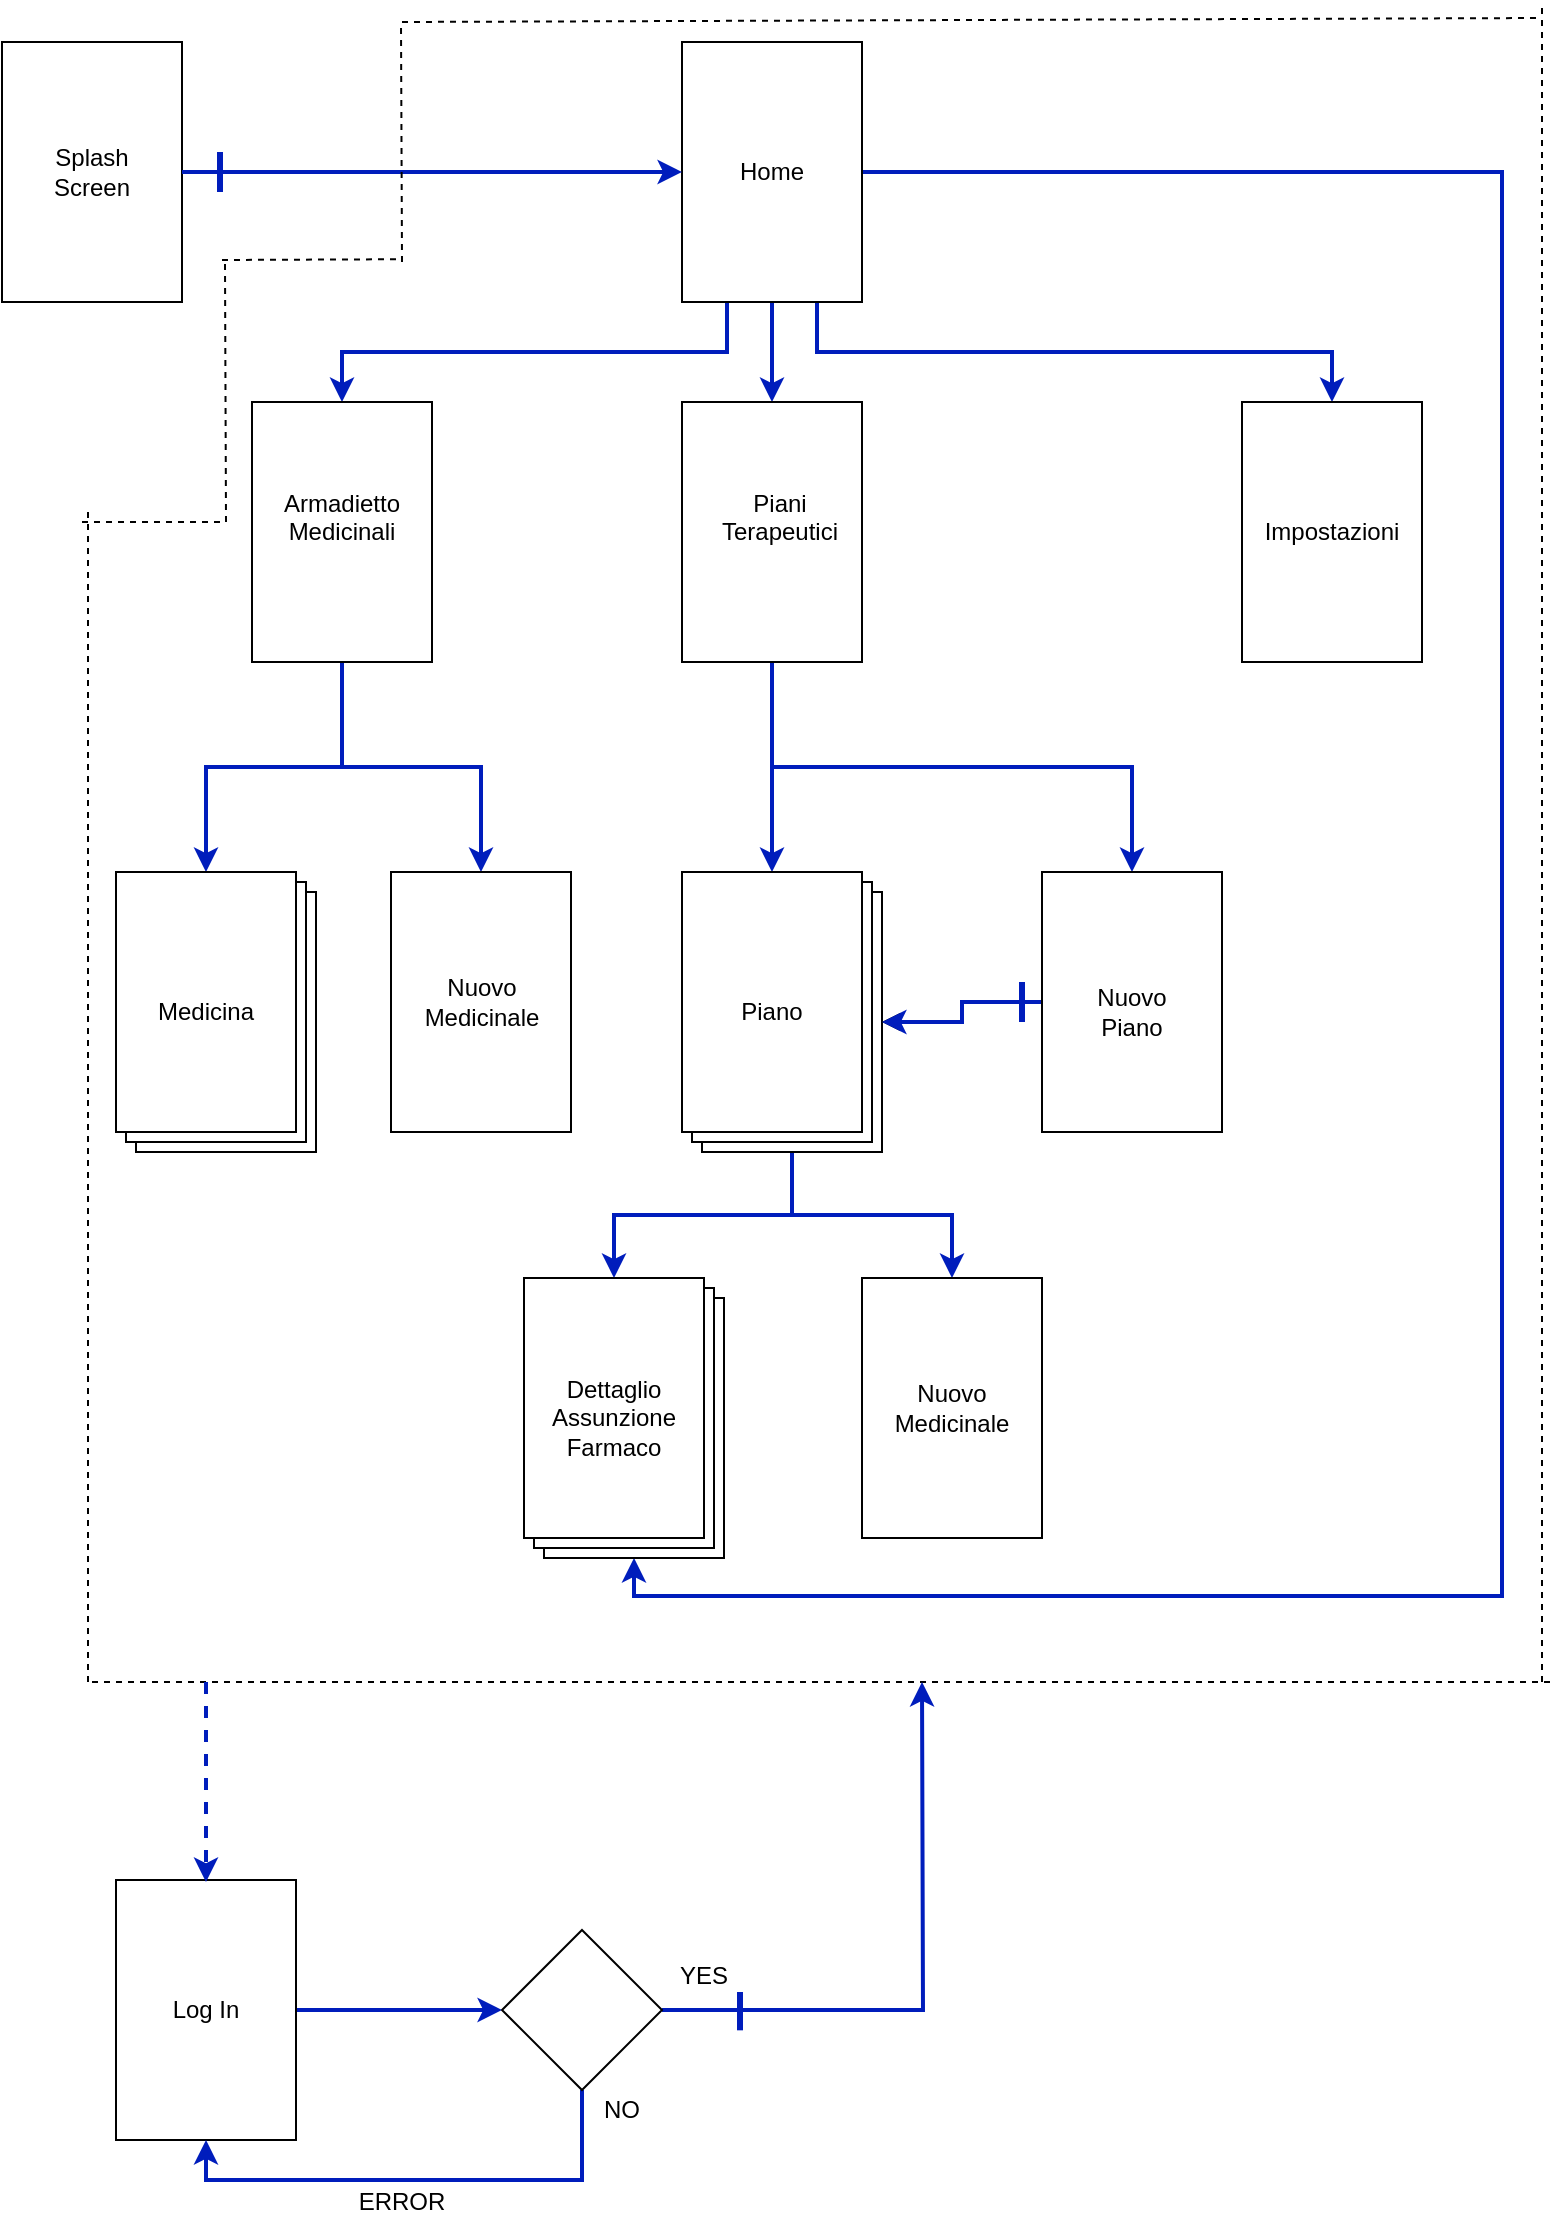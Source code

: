 <mxfile version="12.1.3" type="device" pages="1"><diagram id="-Vf4U4EAV0E6V_vL060w" name="Page-1"><mxGraphModel dx="2206" dy="1280" grid="1" gridSize="10" guides="1" tooltips="1" connect="1" arrows="1" fold="1" page="1" pageScale="1" pageWidth="827" pageHeight="1169" math="0" shadow="0"><root><mxCell id="0"/><mxCell id="1" parent="0"/><mxCell id="IYd1wmUQZbLdkVf0z2K7-1" value="" style="rounded=0;whiteSpace=wrap;html=1;" parent="1" vertex="1"><mxGeometry x="20" y="20" width="90" height="130" as="geometry"/></mxCell><mxCell id="IYd1wmUQZbLdkVf0z2K7-2" value="&lt;div&gt;Splash&lt;/div&gt;&lt;div&gt;Screen&lt;/div&gt;" style="text;html=1;strokeColor=none;fillColor=none;align=center;verticalAlign=middle;whiteSpace=wrap;rounded=0;" parent="1" vertex="1"><mxGeometry x="45" y="75" width="40" height="20" as="geometry"/></mxCell><mxCell id="IYd1wmUQZbLdkVf0z2K7-52" style="edgeStyle=orthogonalEdgeStyle;rounded=0;orthogonalLoop=1;jettySize=auto;html=1;exitX=0.25;exitY=1;exitDx=0;exitDy=0;entryX=0.5;entryY=0;entryDx=0;entryDy=0;fillColor=#0050ef;strokeColor=#001DBC;strokeWidth=2;" parent="1" source="IYd1wmUQZbLdkVf0z2K7-3" target="IYd1wmUQZbLdkVf0z2K7-13" edge="1"><mxGeometry relative="1" as="geometry"/></mxCell><mxCell id="IYd1wmUQZbLdkVf0z2K7-53" style="edgeStyle=orthogonalEdgeStyle;rounded=0;orthogonalLoop=1;jettySize=auto;html=1;exitX=0.5;exitY=1;exitDx=0;exitDy=0;entryX=0.5;entryY=0;entryDx=0;entryDy=0;strokeWidth=2;fillColor=#0050ef;strokeColor=#001DBC;" parent="1" source="IYd1wmUQZbLdkVf0z2K7-3" target="IYd1wmUQZbLdkVf0z2K7-16" edge="1"><mxGeometry relative="1" as="geometry"/></mxCell><mxCell id="IYd1wmUQZbLdkVf0z2K7-54" style="edgeStyle=orthogonalEdgeStyle;rounded=0;orthogonalLoop=1;jettySize=auto;html=1;exitX=0.75;exitY=1;exitDx=0;exitDy=0;fillColor=#0050ef;strokeColor=#001DBC;strokeWidth=2;" parent="1" source="IYd1wmUQZbLdkVf0z2K7-3" target="IYd1wmUQZbLdkVf0z2K7-9" edge="1"><mxGeometry relative="1" as="geometry"/></mxCell><mxCell id="IYd1wmUQZbLdkVf0z2K7-76" style="edgeStyle=orthogonalEdgeStyle;rounded=0;orthogonalLoop=1;jettySize=auto;html=1;exitX=1;exitY=0.5;exitDx=0;exitDy=0;entryX=0.5;entryY=1;entryDx=0;entryDy=0;fillColor=#0050ef;strokeColor=#001DBC;strokeWidth=2;" parent="1" source="IYd1wmUQZbLdkVf0z2K7-3" target="IYd1wmUQZbLdkVf0z2K7-63" edge="1"><mxGeometry relative="1" as="geometry"><Array as="points"><mxPoint x="770" y="85"/><mxPoint x="770" y="797"/><mxPoint x="336" y="797"/></Array></mxGeometry></mxCell><mxCell id="IYd1wmUQZbLdkVf0z2K7-3" value="" style="rounded=0;whiteSpace=wrap;html=1;" parent="1" vertex="1"><mxGeometry x="360" y="20" width="90" height="130" as="geometry"/></mxCell><mxCell id="IYd1wmUQZbLdkVf0z2K7-4" value="&lt;div&gt;Home&lt;/div&gt;" style="text;html=1;strokeColor=none;fillColor=none;align=center;verticalAlign=middle;whiteSpace=wrap;rounded=0;" parent="1" vertex="1"><mxGeometry x="385" y="75" width="40" height="20" as="geometry"/></mxCell><mxCell id="IYd1wmUQZbLdkVf0z2K7-7" value="" style="endArrow=classic;html=1;exitX=1;exitY=0.5;exitDx=0;exitDy=0;entryX=0;entryY=0.5;entryDx=0;entryDy=0;fillColor=#0050ef;strokeColor=#001DBC;strokeWidth=2;" parent="1" source="IYd1wmUQZbLdkVf0z2K7-1" target="IYd1wmUQZbLdkVf0z2K7-3" edge="1"><mxGeometry width="50" height="50" relative="1" as="geometry"><mxPoint x="290" y="110" as="sourcePoint"/><mxPoint x="340" y="60" as="targetPoint"/></mxGeometry></mxCell><mxCell id="IYd1wmUQZbLdkVf0z2K7-8" value="" style="endArrow=none;html=1;fillColor=#0050ef;strokeColor=#001DBC;strokeWidth=3;" parent="1" edge="1"><mxGeometry width="50" height="50" relative="1" as="geometry"><mxPoint x="129" y="95" as="sourcePoint"/><mxPoint x="129" y="75" as="targetPoint"/></mxGeometry></mxCell><mxCell id="IYd1wmUQZbLdkVf0z2K7-9" value="" style="rounded=0;whiteSpace=wrap;html=1;" parent="1" vertex="1"><mxGeometry x="640" y="200" width="90" height="130" as="geometry"/></mxCell><mxCell id="IYd1wmUQZbLdkVf0z2K7-12" value="Impostazioni" style="text;html=1;strokeColor=none;fillColor=none;align=center;verticalAlign=middle;whiteSpace=wrap;rounded=0;" parent="1" vertex="1"><mxGeometry x="665" y="255" width="40" height="20" as="geometry"/></mxCell><mxCell id="IYd1wmUQZbLdkVf0z2K7-71" style="edgeStyle=orthogonalEdgeStyle;rounded=0;orthogonalLoop=1;jettySize=auto;html=1;exitX=0.5;exitY=1;exitDx=0;exitDy=0;entryX=0.5;entryY=0;entryDx=0;entryDy=0;strokeWidth=2;fillColor=#0050ef;strokeColor=#001DBC;" parent="1" source="IYd1wmUQZbLdkVf0z2K7-13" target="IYd1wmUQZbLdkVf0z2K7-32" edge="1"><mxGeometry relative="1" as="geometry"/></mxCell><mxCell id="IYd1wmUQZbLdkVf0z2K7-72" style="edgeStyle=orthogonalEdgeStyle;rounded=0;orthogonalLoop=1;jettySize=auto;html=1;exitX=0.5;exitY=1;exitDx=0;exitDy=0;entryX=0.5;entryY=0;entryDx=0;entryDy=0;fillColor=#0050ef;strokeColor=#001DBC;strokeWidth=2;" parent="1" source="IYd1wmUQZbLdkVf0z2K7-13" target="IYd1wmUQZbLdkVf0z2K7-36" edge="1"><mxGeometry relative="1" as="geometry"/></mxCell><mxCell id="IYd1wmUQZbLdkVf0z2K7-13" value="" style="rounded=0;whiteSpace=wrap;html=1;" parent="1" vertex="1"><mxGeometry x="145" y="200" width="90" height="130" as="geometry"/></mxCell><mxCell id="IYd1wmUQZbLdkVf0z2K7-14" value="&lt;div&gt;Armadietto&lt;/div&gt;&lt;div&gt;Medicinali&lt;/div&gt;&lt;div&gt;&lt;br&gt;&lt;/div&gt;" style="text;html=1;strokeColor=none;fillColor=none;align=center;verticalAlign=middle;whiteSpace=wrap;rounded=0;" parent="1" vertex="1"><mxGeometry x="170" y="255" width="40" height="20" as="geometry"/></mxCell><mxCell id="IYd1wmUQZbLdkVf0z2K7-73" style="edgeStyle=orthogonalEdgeStyle;rounded=0;orthogonalLoop=1;jettySize=auto;html=1;exitX=0.5;exitY=1;exitDx=0;exitDy=0;entryX=0.5;entryY=0;entryDx=0;entryDy=0;fillColor=#0050ef;strokeColor=#001DBC;strokeWidth=2;" parent="1" source="IYd1wmUQZbLdkVf0z2K7-16" target="IYd1wmUQZbLdkVf0z2K7-41" edge="1"><mxGeometry relative="1" as="geometry"/></mxCell><mxCell id="IYd1wmUQZbLdkVf0z2K7-74" style="edgeStyle=orthogonalEdgeStyle;rounded=0;orthogonalLoop=1;jettySize=auto;html=1;exitX=0.5;exitY=1;exitDx=0;exitDy=0;fillColor=#0050ef;strokeColor=#001DBC;strokeWidth=2;" parent="1" source="IYd1wmUQZbLdkVf0z2K7-16" target="IYd1wmUQZbLdkVf0z2K7-44" edge="1"><mxGeometry relative="1" as="geometry"/></mxCell><mxCell id="IYd1wmUQZbLdkVf0z2K7-16" value="" style="rounded=0;whiteSpace=wrap;html=1;" parent="1" vertex="1"><mxGeometry x="360" y="200" width="90" height="130" as="geometry"/></mxCell><mxCell id="IYd1wmUQZbLdkVf0z2K7-17" value="&lt;div&gt;Piani&lt;/div&gt;&lt;div&gt;Terapeutici&lt;/div&gt;&lt;div&gt;&lt;br&gt;&lt;/div&gt;" style="text;html=1;strokeColor=none;fillColor=none;align=center;verticalAlign=middle;whiteSpace=wrap;rounded=0;" parent="1" vertex="1"><mxGeometry x="389" y="255" width="40" height="20" as="geometry"/></mxCell><mxCell id="IYd1wmUQZbLdkVf0z2K7-30" value="" style="rounded=0;whiteSpace=wrap;html=1;" parent="1" vertex="1"><mxGeometry x="87" y="445" width="90" height="130" as="geometry"/></mxCell><mxCell id="IYd1wmUQZbLdkVf0z2K7-31" value="" style="rounded=0;whiteSpace=wrap;html=1;" parent="1" vertex="1"><mxGeometry x="82" y="440" width="90" height="130" as="geometry"/></mxCell><mxCell id="IYd1wmUQZbLdkVf0z2K7-32" value="" style="rounded=0;whiteSpace=wrap;html=1;" parent="1" vertex="1"><mxGeometry x="77" y="435" width="90" height="130" as="geometry"/></mxCell><mxCell id="IYd1wmUQZbLdkVf0z2K7-33" value="Medicina" style="text;html=1;strokeColor=none;fillColor=none;align=center;verticalAlign=middle;whiteSpace=wrap;rounded=0;" parent="1" vertex="1"><mxGeometry x="102" y="495" width="40" height="20" as="geometry"/></mxCell><mxCell id="IYd1wmUQZbLdkVf0z2K7-36" value="" style="rounded=0;whiteSpace=wrap;html=1;" parent="1" vertex="1"><mxGeometry x="214.5" y="435" width="90" height="130" as="geometry"/></mxCell><mxCell id="IYd1wmUQZbLdkVf0z2K7-37" value="&lt;div&gt;Nuovo&lt;/div&gt;&lt;div&gt;Medicinale&lt;/div&gt;" style="text;html=1;strokeColor=none;fillColor=none;align=center;verticalAlign=middle;whiteSpace=wrap;rounded=0;" parent="1" vertex="1"><mxGeometry x="239.5" y="490" width="40" height="20" as="geometry"/></mxCell><mxCell id="IYd1wmUQZbLdkVf0z2K7-67" style="edgeStyle=orthogonalEdgeStyle;rounded=0;orthogonalLoop=1;jettySize=auto;html=1;exitX=0.5;exitY=1;exitDx=0;exitDy=0;strokeWidth=2;fillColor=#0050ef;strokeColor=#001DBC;" parent="1" source="IYd1wmUQZbLdkVf0z2K7-39" target="IYd1wmUQZbLdkVf0z2K7-65" edge="1"><mxGeometry relative="1" as="geometry"/></mxCell><mxCell id="IYd1wmUQZbLdkVf0z2K7-70" style="edgeStyle=orthogonalEdgeStyle;rounded=0;orthogonalLoop=1;jettySize=auto;html=1;exitX=0.5;exitY=1;exitDx=0;exitDy=0;entryX=0.5;entryY=0;entryDx=0;entryDy=0;fillColor=#0050ef;strokeColor=#001DBC;strokeWidth=2;" parent="1" source="IYd1wmUQZbLdkVf0z2K7-39" target="IYd1wmUQZbLdkVf0z2K7-68" edge="1"><mxGeometry relative="1" as="geometry"/></mxCell><mxCell id="IYd1wmUQZbLdkVf0z2K7-39" value="" style="rounded=0;whiteSpace=wrap;html=1;" parent="1" vertex="1"><mxGeometry x="370" y="445" width="90" height="130" as="geometry"/></mxCell><mxCell id="IYd1wmUQZbLdkVf0z2K7-40" value="" style="rounded=0;whiteSpace=wrap;html=1;" parent="1" vertex="1"><mxGeometry x="365" y="440" width="90" height="130" as="geometry"/></mxCell><mxCell id="IYd1wmUQZbLdkVf0z2K7-41" value="" style="rounded=0;whiteSpace=wrap;html=1;" parent="1" vertex="1"><mxGeometry x="360" y="435" width="90" height="130" as="geometry"/></mxCell><mxCell id="IYd1wmUQZbLdkVf0z2K7-42" value="Piano" style="text;html=1;strokeColor=none;fillColor=none;align=center;verticalAlign=middle;whiteSpace=wrap;rounded=0;" parent="1" vertex="1"><mxGeometry x="385" y="495" width="40" height="20" as="geometry"/></mxCell><mxCell id="IYd1wmUQZbLdkVf0z2K7-58" style="edgeStyle=orthogonalEdgeStyle;rounded=0;orthogonalLoop=1;jettySize=auto;html=1;exitX=0;exitY=0.5;exitDx=0;exitDy=0;entryX=1;entryY=0.5;entryDx=0;entryDy=0;" parent="1" source="IYd1wmUQZbLdkVf0z2K7-44" target="IYd1wmUQZbLdkVf0z2K7-39" edge="1"><mxGeometry relative="1" as="geometry"/></mxCell><mxCell id="IYd1wmUQZbLdkVf0z2K7-75" value="" style="edgeStyle=orthogonalEdgeStyle;rounded=0;orthogonalLoop=1;jettySize=auto;html=1;fillColor=#0050ef;strokeColor=#001DBC;strokeWidth=2;" parent="1" source="IYd1wmUQZbLdkVf0z2K7-44" target="IYd1wmUQZbLdkVf0z2K7-39" edge="1"><mxGeometry relative="1" as="geometry"/></mxCell><mxCell id="IYd1wmUQZbLdkVf0z2K7-44" value="" style="rounded=0;whiteSpace=wrap;html=1;" parent="1" vertex="1"><mxGeometry x="540" y="435" width="90" height="130" as="geometry"/></mxCell><mxCell id="IYd1wmUQZbLdkVf0z2K7-45" value="&lt;div&gt;Nuovo&lt;/div&gt;&lt;div&gt;Piano&lt;br&gt;&lt;/div&gt;" style="text;html=1;strokeColor=none;fillColor=none;align=center;verticalAlign=middle;whiteSpace=wrap;rounded=0;" parent="1" vertex="1"><mxGeometry x="565" y="495" width="40" height="20" as="geometry"/></mxCell><mxCell id="IYd1wmUQZbLdkVf0z2K7-59" value="" style="endArrow=none;html=1;fillColor=#0050ef;strokeColor=#001DBC;strokeWidth=3;" parent="1" edge="1"><mxGeometry width="50" height="50" relative="1" as="geometry"><mxPoint x="530" y="510" as="sourcePoint"/><mxPoint x="530" y="490" as="targetPoint"/></mxGeometry></mxCell><mxCell id="IYd1wmUQZbLdkVf0z2K7-63" value="" style="rounded=0;whiteSpace=wrap;html=1;" parent="1" vertex="1"><mxGeometry x="291" y="648" width="90" height="130" as="geometry"/></mxCell><mxCell id="IYd1wmUQZbLdkVf0z2K7-64" value="" style="rounded=0;whiteSpace=wrap;html=1;" parent="1" vertex="1"><mxGeometry x="286" y="643" width="90" height="130" as="geometry"/></mxCell><mxCell id="IYd1wmUQZbLdkVf0z2K7-65" value="" style="rounded=0;whiteSpace=wrap;html=1;" parent="1" vertex="1"><mxGeometry x="281" y="638" width="90" height="130" as="geometry"/></mxCell><mxCell id="IYd1wmUQZbLdkVf0z2K7-66" value="&lt;div&gt;Dettaglio&lt;/div&gt;&lt;div&gt;Assunzione&lt;/div&gt;&lt;div&gt;Farmaco&lt;/div&gt;" style="text;html=1;strokeColor=none;fillColor=none;align=center;verticalAlign=middle;whiteSpace=wrap;rounded=0;" parent="1" vertex="1"><mxGeometry x="306" y="698" width="40" height="20" as="geometry"/></mxCell><mxCell id="IYd1wmUQZbLdkVf0z2K7-68" value="" style="rounded=0;whiteSpace=wrap;html=1;" parent="1" vertex="1"><mxGeometry x="450" y="638" width="90" height="130" as="geometry"/></mxCell><mxCell id="IYd1wmUQZbLdkVf0z2K7-69" value="&lt;div&gt;Nuovo&lt;/div&gt;&lt;div&gt;Medicinale&lt;/div&gt;" style="text;html=1;strokeColor=none;fillColor=none;align=center;verticalAlign=middle;whiteSpace=wrap;rounded=0;" parent="1" vertex="1"><mxGeometry x="475" y="693" width="40" height="20" as="geometry"/></mxCell><mxCell id="VSdplxx67aXL-ir2Xsn6-1" value="" style="endArrow=none;dashed=1;html=1;" edge="1" parent="1"><mxGeometry width="50" height="50" relative="1" as="geometry"><mxPoint x="63" y="840" as="sourcePoint"/><mxPoint x="63" y="255" as="targetPoint"/></mxGeometry></mxCell><mxCell id="VSdplxx67aXL-ir2Xsn6-2" value="" style="endArrow=none;dashed=1;html=1;" edge="1" parent="1"><mxGeometry width="50" height="50" relative="1" as="geometry"><mxPoint x="790" y="840" as="sourcePoint"/><mxPoint x="790" as="targetPoint"/></mxGeometry></mxCell><mxCell id="VSdplxx67aXL-ir2Xsn6-3" value="" style="endArrow=none;dashed=1;html=1;" edge="1" parent="1"><mxGeometry width="50" height="50" relative="1" as="geometry"><mxPoint x="794" y="840" as="sourcePoint"/><mxPoint x="64" y="840" as="targetPoint"/></mxGeometry></mxCell><mxCell id="VSdplxx67aXL-ir2Xsn6-4" value="" style="endArrow=none;dashed=1;html=1;" edge="1" parent="1"><mxGeometry width="50" height="50" relative="1" as="geometry"><mxPoint x="60" y="260" as="sourcePoint"/><mxPoint x="130" y="260" as="targetPoint"/></mxGeometry></mxCell><mxCell id="VSdplxx67aXL-ir2Xsn6-5" value="" style="endArrow=none;dashed=1;html=1;" edge="1" parent="1"><mxGeometry width="50" height="50" relative="1" as="geometry"><mxPoint x="220" y="130" as="sourcePoint"/><mxPoint x="219.5" y="10" as="targetPoint"/></mxGeometry></mxCell><mxCell id="VSdplxx67aXL-ir2Xsn6-6" value="" style="endArrow=none;dashed=1;html=1;" edge="1" parent="1"><mxGeometry width="50" height="50" relative="1" as="geometry"><mxPoint x="220" y="10" as="sourcePoint"/><mxPoint x="790" y="8" as="targetPoint"/></mxGeometry></mxCell><mxCell id="VSdplxx67aXL-ir2Xsn6-7" value="" style="endArrow=none;dashed=1;html=1;" edge="1" parent="1"><mxGeometry width="50" height="50" relative="1" as="geometry"><mxPoint x="130" y="129" as="sourcePoint"/><mxPoint x="220" y="128.621" as="targetPoint"/></mxGeometry></mxCell><mxCell id="VSdplxx67aXL-ir2Xsn6-8" value="" style="endArrow=none;dashed=1;html=1;" edge="1" parent="1"><mxGeometry width="50" height="50" relative="1" as="geometry"><mxPoint x="132" y="260" as="sourcePoint"/><mxPoint x="131.5" y="130" as="targetPoint"/></mxGeometry></mxCell><mxCell id="VSdplxx67aXL-ir2Xsn6-20" style="edgeStyle=orthogonalEdgeStyle;rounded=0;orthogonalLoop=1;jettySize=auto;html=1;entryX=0;entryY=0.5;entryDx=0;entryDy=0;strokeColor=#001DBC;strokeWidth=2;" edge="1" parent="1" source="VSdplxx67aXL-ir2Xsn6-9" target="VSdplxx67aXL-ir2Xsn6-13"><mxGeometry relative="1" as="geometry"/></mxCell><mxCell id="VSdplxx67aXL-ir2Xsn6-9" value="" style="rounded=0;whiteSpace=wrap;html=1;" vertex="1" parent="1"><mxGeometry x="77" y="939" width="90" height="130" as="geometry"/></mxCell><mxCell id="VSdplxx67aXL-ir2Xsn6-10" value="&lt;div&gt;Log In&lt;/div&gt;" style="text;html=1;strokeColor=none;fillColor=none;align=center;verticalAlign=middle;whiteSpace=wrap;rounded=0;" vertex="1" parent="1"><mxGeometry x="102" y="994" width="40" height="20" as="geometry"/></mxCell><mxCell id="VSdplxx67aXL-ir2Xsn6-11" style="edgeStyle=orthogonalEdgeStyle;rounded=0;orthogonalLoop=1;jettySize=auto;html=1;strokeWidth=2;fillColor=#0050ef;strokeColor=#001DBC;dashed=1;" edge="1" parent="1"><mxGeometry relative="1" as="geometry"><mxPoint x="122" y="840" as="sourcePoint"/><mxPoint x="122" y="940" as="targetPoint"/></mxGeometry></mxCell><mxCell id="VSdplxx67aXL-ir2Xsn6-15" style="edgeStyle=orthogonalEdgeStyle;rounded=0;orthogonalLoop=1;jettySize=auto;html=1;strokeWidth=2;strokeColor=#001DBC;" edge="1" parent="1" source="VSdplxx67aXL-ir2Xsn6-13"><mxGeometry relative="1" as="geometry"><mxPoint x="480" y="840" as="targetPoint"/></mxGeometry></mxCell><mxCell id="VSdplxx67aXL-ir2Xsn6-21" style="edgeStyle=orthogonalEdgeStyle;rounded=0;orthogonalLoop=1;jettySize=auto;html=1;exitX=0.5;exitY=1;exitDx=0;exitDy=0;entryX=0.5;entryY=1;entryDx=0;entryDy=0;strokeColor=#001DBC;strokeWidth=2;" edge="1" parent="1" source="VSdplxx67aXL-ir2Xsn6-13" target="VSdplxx67aXL-ir2Xsn6-9"><mxGeometry relative="1" as="geometry"/></mxCell><mxCell id="VSdplxx67aXL-ir2Xsn6-13" value="" style="rhombus;whiteSpace=wrap;html=1;" vertex="1" parent="1"><mxGeometry x="270" y="964" width="80" height="80" as="geometry"/></mxCell><mxCell id="VSdplxx67aXL-ir2Xsn6-16" value="" style="endArrow=none;html=1;fillColor=#0050ef;strokeColor=#001DBC;strokeWidth=3;" edge="1" parent="1"><mxGeometry width="50" height="50" relative="1" as="geometry"><mxPoint x="389" y="1014.167" as="sourcePoint"/><mxPoint x="389" y="995" as="targetPoint"/></mxGeometry></mxCell><mxCell id="VSdplxx67aXL-ir2Xsn6-17" value="YES" style="text;html=1;strokeColor=none;fillColor=none;align=center;verticalAlign=middle;whiteSpace=wrap;rounded=0;" vertex="1" parent="1"><mxGeometry x="351" y="977" width="40" height="20" as="geometry"/></mxCell><mxCell id="VSdplxx67aXL-ir2Xsn6-22" value="ERROR" style="text;html=1;strokeColor=none;fillColor=none;align=center;verticalAlign=middle;whiteSpace=wrap;rounded=0;" vertex="1" parent="1"><mxGeometry x="199.5" y="1090" width="40" height="20" as="geometry"/></mxCell><mxCell id="VSdplxx67aXL-ir2Xsn6-23" value="&lt;div&gt;NO&lt;/div&gt;" style="text;html=1;strokeColor=none;fillColor=none;align=center;verticalAlign=middle;whiteSpace=wrap;rounded=0;" vertex="1" parent="1"><mxGeometry x="310" y="1044" width="40" height="20" as="geometry"/></mxCell></root></mxGraphModel></diagram></mxfile>